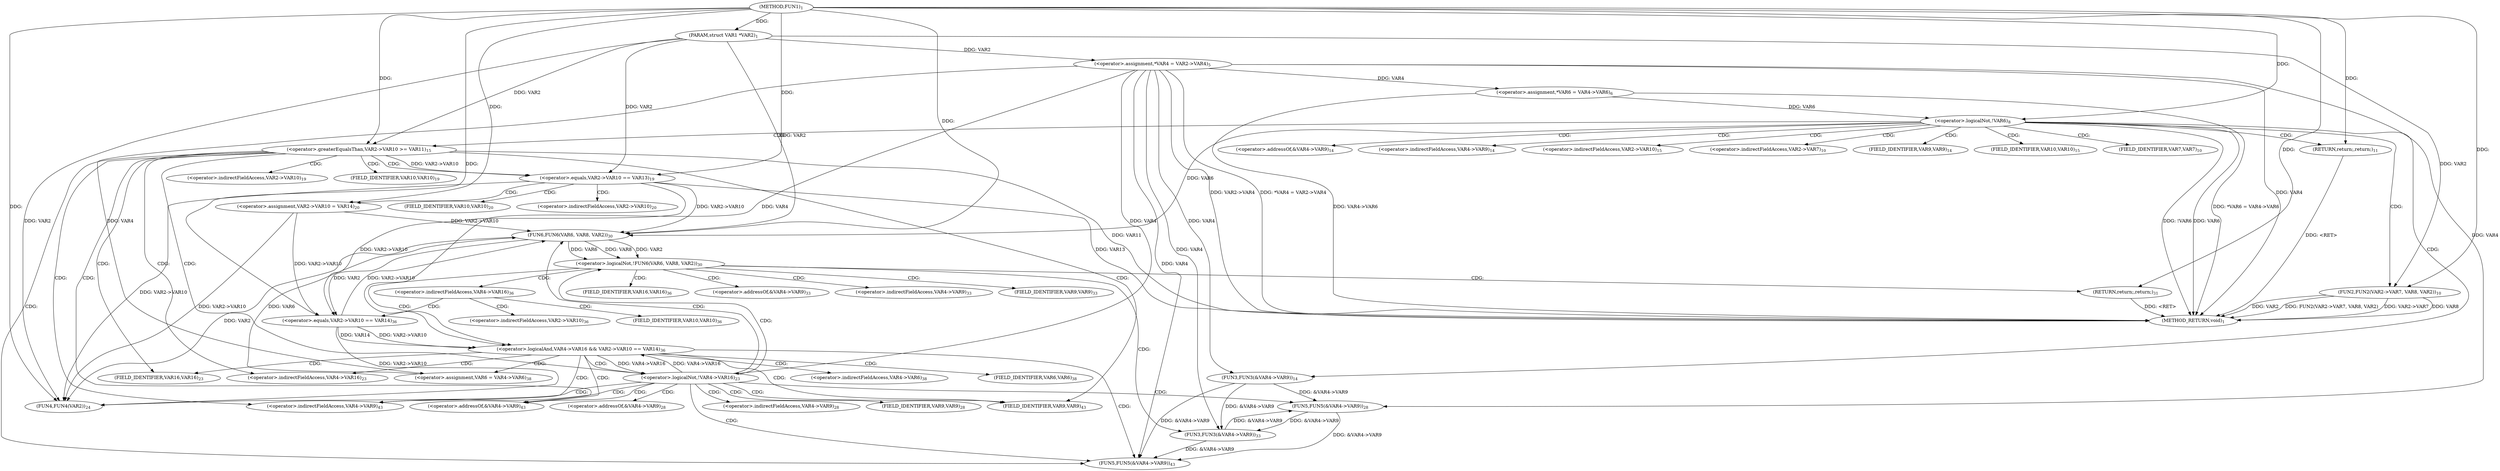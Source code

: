 digraph "FUN1" {  
"8" [label = <(METHOD,FUN1)<SUB>1</SUB>> ]
"110" [label = <(METHOD_RETURN,void)<SUB>1</SUB>> ]
"9" [label = <(PARAM,struct VAR1 *VAR2)<SUB>1</SUB>> ]
"12" [label = <(&lt;operator&gt;.assignment,*VAR4 = VAR2-&gt;VAR4)<SUB>5</SUB>> ]
"18" [label = <(&lt;operator&gt;.assignment,*VAR6 = VAR4-&gt;VAR6)<SUB>6</SUB>> ]
"34" [label = <(FUN3,FUN3(&amp;VAR4-&gt;VAR9))<SUB>14</SUB>> ]
"69" [label = <(FUN5,FUN5(&amp;VAR4-&gt;VAR9))<SUB>28</SUB>> ]
"82" [label = <(FUN3,FUN3(&amp;VAR4-&gt;VAR9))<SUB>33</SUB>> ]
"105" [label = <(FUN5,FUN5(&amp;VAR4-&gt;VAR9))<SUB>43</SUB>> ]
"24" [label = <(&lt;operator&gt;.logicalNot,!VAR6)<SUB>8</SUB>> ]
"40" [label = <(&lt;operator&gt;.greaterEqualsThan,VAR2-&gt;VAR10 &gt;= VAR11)<SUB>15</SUB>> ]
"48" [label = <(&lt;operator&gt;.equals,VAR2-&gt;VAR10 == VAR13)<SUB>19</SUB>> ]
"61" [label = <(&lt;operator&gt;.logicalNot,!VAR4-&gt;VAR16)<SUB>23</SUB>> ]
"75" [label = <(&lt;operator&gt;.logicalNot,!FUN6(VAR6, VAR8, VAR2))<SUB>30</SUB>> ]
"88" [label = <(&lt;operator&gt;.logicalAnd,VAR4-&gt;VAR16 &amp;&amp; VAR2-&gt;VAR10 == VAR14)<SUB>36</SUB>> ]
"27" [label = <(FUN2,FUN2(VAR2-&gt;VAR7, VAR8, VAR2))<SUB>10</SUB>> ]
"33" [label = <(RETURN,return;,return;)<SUB>11</SUB>> ]
"54" [label = <(&lt;operator&gt;.assignment,VAR2-&gt;VAR10 = VAR14)<SUB>20</SUB>> ]
"66" [label = <(FUN4,FUN4(VAR2))<SUB>24</SUB>> ]
"81" [label = <(RETURN,return;,return;)<SUB>31</SUB>> ]
"98" [label = <(&lt;operator&gt;.assignment,VAR6 = VAR4-&gt;VAR6)<SUB>38</SUB>> ]
"76" [label = <(FUN6,FUN6(VAR6, VAR8, VAR2))<SUB>30</SUB>> ]
"92" [label = <(&lt;operator&gt;.equals,VAR2-&gt;VAR10 == VAR14)<SUB>36</SUB>> ]
"35" [label = <(&lt;operator&gt;.addressOf,&amp;VAR4-&gt;VAR9)<SUB>14</SUB>> ]
"70" [label = <(&lt;operator&gt;.addressOf,&amp;VAR4-&gt;VAR9)<SUB>28</SUB>> ]
"83" [label = <(&lt;operator&gt;.addressOf,&amp;VAR4-&gt;VAR9)<SUB>33</SUB>> ]
"106" [label = <(&lt;operator&gt;.addressOf,&amp;VAR4-&gt;VAR9)<SUB>43</SUB>> ]
"36" [label = <(&lt;operator&gt;.indirectFieldAccess,VAR4-&gt;VAR9)<SUB>14</SUB>> ]
"41" [label = <(&lt;operator&gt;.indirectFieldAccess,VAR2-&gt;VAR10)<SUB>15</SUB>> ]
"49" [label = <(&lt;operator&gt;.indirectFieldAccess,VAR2-&gt;VAR10)<SUB>19</SUB>> ]
"62" [label = <(&lt;operator&gt;.indirectFieldAccess,VAR4-&gt;VAR16)<SUB>23</SUB>> ]
"71" [label = <(&lt;operator&gt;.indirectFieldAccess,VAR4-&gt;VAR9)<SUB>28</SUB>> ]
"84" [label = <(&lt;operator&gt;.indirectFieldAccess,VAR4-&gt;VAR9)<SUB>33</SUB>> ]
"89" [label = <(&lt;operator&gt;.indirectFieldAccess,VAR4-&gt;VAR16)<SUB>36</SUB>> ]
"107" [label = <(&lt;operator&gt;.indirectFieldAccess,VAR4-&gt;VAR9)<SUB>43</SUB>> ]
"28" [label = <(&lt;operator&gt;.indirectFieldAccess,VAR2-&gt;VAR7)<SUB>10</SUB>> ]
"38" [label = <(FIELD_IDENTIFIER,VAR9,VAR9)<SUB>14</SUB>> ]
"43" [label = <(FIELD_IDENTIFIER,VAR10,VAR10)<SUB>15</SUB>> ]
"51" [label = <(FIELD_IDENTIFIER,VAR10,VAR10)<SUB>19</SUB>> ]
"55" [label = <(&lt;operator&gt;.indirectFieldAccess,VAR2-&gt;VAR10)<SUB>20</SUB>> ]
"64" [label = <(FIELD_IDENTIFIER,VAR16,VAR16)<SUB>23</SUB>> ]
"73" [label = <(FIELD_IDENTIFIER,VAR9,VAR9)<SUB>28</SUB>> ]
"86" [label = <(FIELD_IDENTIFIER,VAR9,VAR9)<SUB>33</SUB>> ]
"91" [label = <(FIELD_IDENTIFIER,VAR16,VAR16)<SUB>36</SUB>> ]
"93" [label = <(&lt;operator&gt;.indirectFieldAccess,VAR2-&gt;VAR10)<SUB>36</SUB>> ]
"100" [label = <(&lt;operator&gt;.indirectFieldAccess,VAR4-&gt;VAR6)<SUB>38</SUB>> ]
"109" [label = <(FIELD_IDENTIFIER,VAR9,VAR9)<SUB>43</SUB>> ]
"30" [label = <(FIELD_IDENTIFIER,VAR7,VAR7)<SUB>10</SUB>> ]
"57" [label = <(FIELD_IDENTIFIER,VAR10,VAR10)<SUB>20</SUB>> ]
"95" [label = <(FIELD_IDENTIFIER,VAR10,VAR10)<SUB>36</SUB>> ]
"102" [label = <(FIELD_IDENTIFIER,VAR6,VAR6)<SUB>38</SUB>> ]
  "33" -> "110"  [ label = "DDG: &lt;RET&gt;"] 
  "81" -> "110"  [ label = "DDG: &lt;RET&gt;"] 
  "12" -> "110"  [ label = "DDG: VAR4"] 
  "12" -> "110"  [ label = "DDG: VAR2-&gt;VAR4"] 
  "12" -> "110"  [ label = "DDG: *VAR4 = VAR2-&gt;VAR4"] 
  "18" -> "110"  [ label = "DDG: VAR4-&gt;VAR6"] 
  "18" -> "110"  [ label = "DDG: *VAR6 = VAR4-&gt;VAR6"] 
  "24" -> "110"  [ label = "DDG: VAR6"] 
  "24" -> "110"  [ label = "DDG: !VAR6"] 
  "27" -> "110"  [ label = "DDG: VAR2-&gt;VAR7"] 
  "27" -> "110"  [ label = "DDG: VAR8"] 
  "27" -> "110"  [ label = "DDG: VAR2"] 
  "27" -> "110"  [ label = "DDG: FUN2(VAR2-&gt;VAR7, VAR8, VAR2)"] 
  "40" -> "110"  [ label = "DDG: VAR11"] 
  "48" -> "110"  [ label = "DDG: VAR13"] 
  "8" -> "9"  [ label = "DDG: "] 
  "9" -> "12"  [ label = "DDG: VAR2"] 
  "12" -> "18"  [ label = "DDG: VAR4"] 
  "12" -> "34"  [ label = "DDG: VAR4"] 
  "34" -> "69"  [ label = "DDG: &amp;VAR4-&gt;VAR9"] 
  "82" -> "69"  [ label = "DDG: &amp;VAR4-&gt;VAR9"] 
  "12" -> "69"  [ label = "DDG: VAR4"] 
  "69" -> "82"  [ label = "DDG: &amp;VAR4-&gt;VAR9"] 
  "12" -> "82"  [ label = "DDG: VAR4"] 
  "34" -> "82"  [ label = "DDG: &amp;VAR4-&gt;VAR9"] 
  "34" -> "105"  [ label = "DDG: &amp;VAR4-&gt;VAR9"] 
  "82" -> "105"  [ label = "DDG: &amp;VAR4-&gt;VAR9"] 
  "12" -> "105"  [ label = "DDG: VAR4"] 
  "69" -> "105"  [ label = "DDG: &amp;VAR4-&gt;VAR9"] 
  "18" -> "24"  [ label = "DDG: VAR6"] 
  "8" -> "24"  [ label = "DDG: "] 
  "8" -> "33"  [ label = "DDG: "] 
  "9" -> "40"  [ label = "DDG: VAR2"] 
  "8" -> "40"  [ label = "DDG: "] 
  "9" -> "48"  [ label = "DDG: VAR2"] 
  "40" -> "48"  [ label = "DDG: VAR2-&gt;VAR10"] 
  "8" -> "48"  [ label = "DDG: "] 
  "8" -> "54"  [ label = "DDG: "] 
  "12" -> "61"  [ label = "DDG: VAR4"] 
  "88" -> "61"  [ label = "DDG: VAR4-&gt;VAR16"] 
  "76" -> "75"  [ label = "DDG: VAR6"] 
  "76" -> "75"  [ label = "DDG: VAR8"] 
  "76" -> "75"  [ label = "DDG: VAR2"] 
  "8" -> "81"  [ label = "DDG: "] 
  "12" -> "88"  [ label = "DDG: VAR4"] 
  "61" -> "88"  [ label = "DDG: VAR4-&gt;VAR16"] 
  "92" -> "88"  [ label = "DDG: VAR2-&gt;VAR10"] 
  "92" -> "88"  [ label = "DDG: VAR14"] 
  "12" -> "98"  [ label = "DDG: VAR4"] 
  "9" -> "27"  [ label = "DDG: VAR2"] 
  "8" -> "27"  [ label = "DDG: "] 
  "9" -> "66"  [ label = "DDG: VAR2"] 
  "48" -> "66"  [ label = "DDG: VAR2-&gt;VAR10"] 
  "54" -> "66"  [ label = "DDG: VAR2-&gt;VAR10"] 
  "76" -> "66"  [ label = "DDG: VAR2"] 
  "92" -> "66"  [ label = "DDG: VAR2-&gt;VAR10"] 
  "8" -> "66"  [ label = "DDG: "] 
  "24" -> "76"  [ label = "DDG: VAR6"] 
  "98" -> "76"  [ label = "DDG: VAR6"] 
  "8" -> "76"  [ label = "DDG: "] 
  "9" -> "76"  [ label = "DDG: VAR2"] 
  "48" -> "76"  [ label = "DDG: VAR2-&gt;VAR10"] 
  "54" -> "76"  [ label = "DDG: VAR2-&gt;VAR10"] 
  "92" -> "76"  [ label = "DDG: VAR2-&gt;VAR10"] 
  "48" -> "92"  [ label = "DDG: VAR2-&gt;VAR10"] 
  "54" -> "92"  [ label = "DDG: VAR2-&gt;VAR10"] 
  "76" -> "92"  [ label = "DDG: VAR2"] 
  "8" -> "92"  [ label = "DDG: "] 
  "24" -> "30"  [ label = "CDG: "] 
  "24" -> "34"  [ label = "CDG: "] 
  "24" -> "28"  [ label = "CDG: "] 
  "24" -> "38"  [ label = "CDG: "] 
  "24" -> "27"  [ label = "CDG: "] 
  "24" -> "40"  [ label = "CDG: "] 
  "24" -> "35"  [ label = "CDG: "] 
  "24" -> "43"  [ label = "CDG: "] 
  "24" -> "33"  [ label = "CDG: "] 
  "24" -> "36"  [ label = "CDG: "] 
  "24" -> "41"  [ label = "CDG: "] 
  "40" -> "107"  [ label = "CDG: "] 
  "40" -> "48"  [ label = "CDG: "] 
  "40" -> "49"  [ label = "CDG: "] 
  "40" -> "64"  [ label = "CDG: "] 
  "40" -> "51"  [ label = "CDG: "] 
  "40" -> "106"  [ label = "CDG: "] 
  "40" -> "61"  [ label = "CDG: "] 
  "40" -> "105"  [ label = "CDG: "] 
  "40" -> "109"  [ label = "CDG: "] 
  "40" -> "62"  [ label = "CDG: "] 
  "48" -> "57"  [ label = "CDG: "] 
  "48" -> "54"  [ label = "CDG: "] 
  "48" -> "55"  [ label = "CDG: "] 
  "61" -> "107"  [ label = "CDG: "] 
  "61" -> "73"  [ label = "CDG: "] 
  "61" -> "66"  [ label = "CDG: "] 
  "61" -> "75"  [ label = "CDG: "] 
  "61" -> "69"  [ label = "CDG: "] 
  "61" -> "106"  [ label = "CDG: "] 
  "61" -> "76"  [ label = "CDG: "] 
  "61" -> "71"  [ label = "CDG: "] 
  "61" -> "105"  [ label = "CDG: "] 
  "61" -> "70"  [ label = "CDG: "] 
  "61" -> "109"  [ label = "CDG: "] 
  "75" -> "89"  [ label = "CDG: "] 
  "75" -> "81"  [ label = "CDG: "] 
  "75" -> "84"  [ label = "CDG: "] 
  "75" -> "91"  [ label = "CDG: "] 
  "75" -> "82"  [ label = "CDG: "] 
  "75" -> "83"  [ label = "CDG: "] 
  "75" -> "88"  [ label = "CDG: "] 
  "75" -> "86"  [ label = "CDG: "] 
  "88" -> "107"  [ label = "CDG: "] 
  "88" -> "64"  [ label = "CDG: "] 
  "88" -> "98"  [ label = "CDG: "] 
  "88" -> "102"  [ label = "CDG: "] 
  "88" -> "106"  [ label = "CDG: "] 
  "88" -> "61"  [ label = "CDG: "] 
  "88" -> "105"  [ label = "CDG: "] 
  "88" -> "100"  [ label = "CDG: "] 
  "88" -> "109"  [ label = "CDG: "] 
  "88" -> "62"  [ label = "CDG: "] 
  "89" -> "95"  [ label = "CDG: "] 
  "89" -> "92"  [ label = "CDG: "] 
  "89" -> "93"  [ label = "CDG: "] 
}
